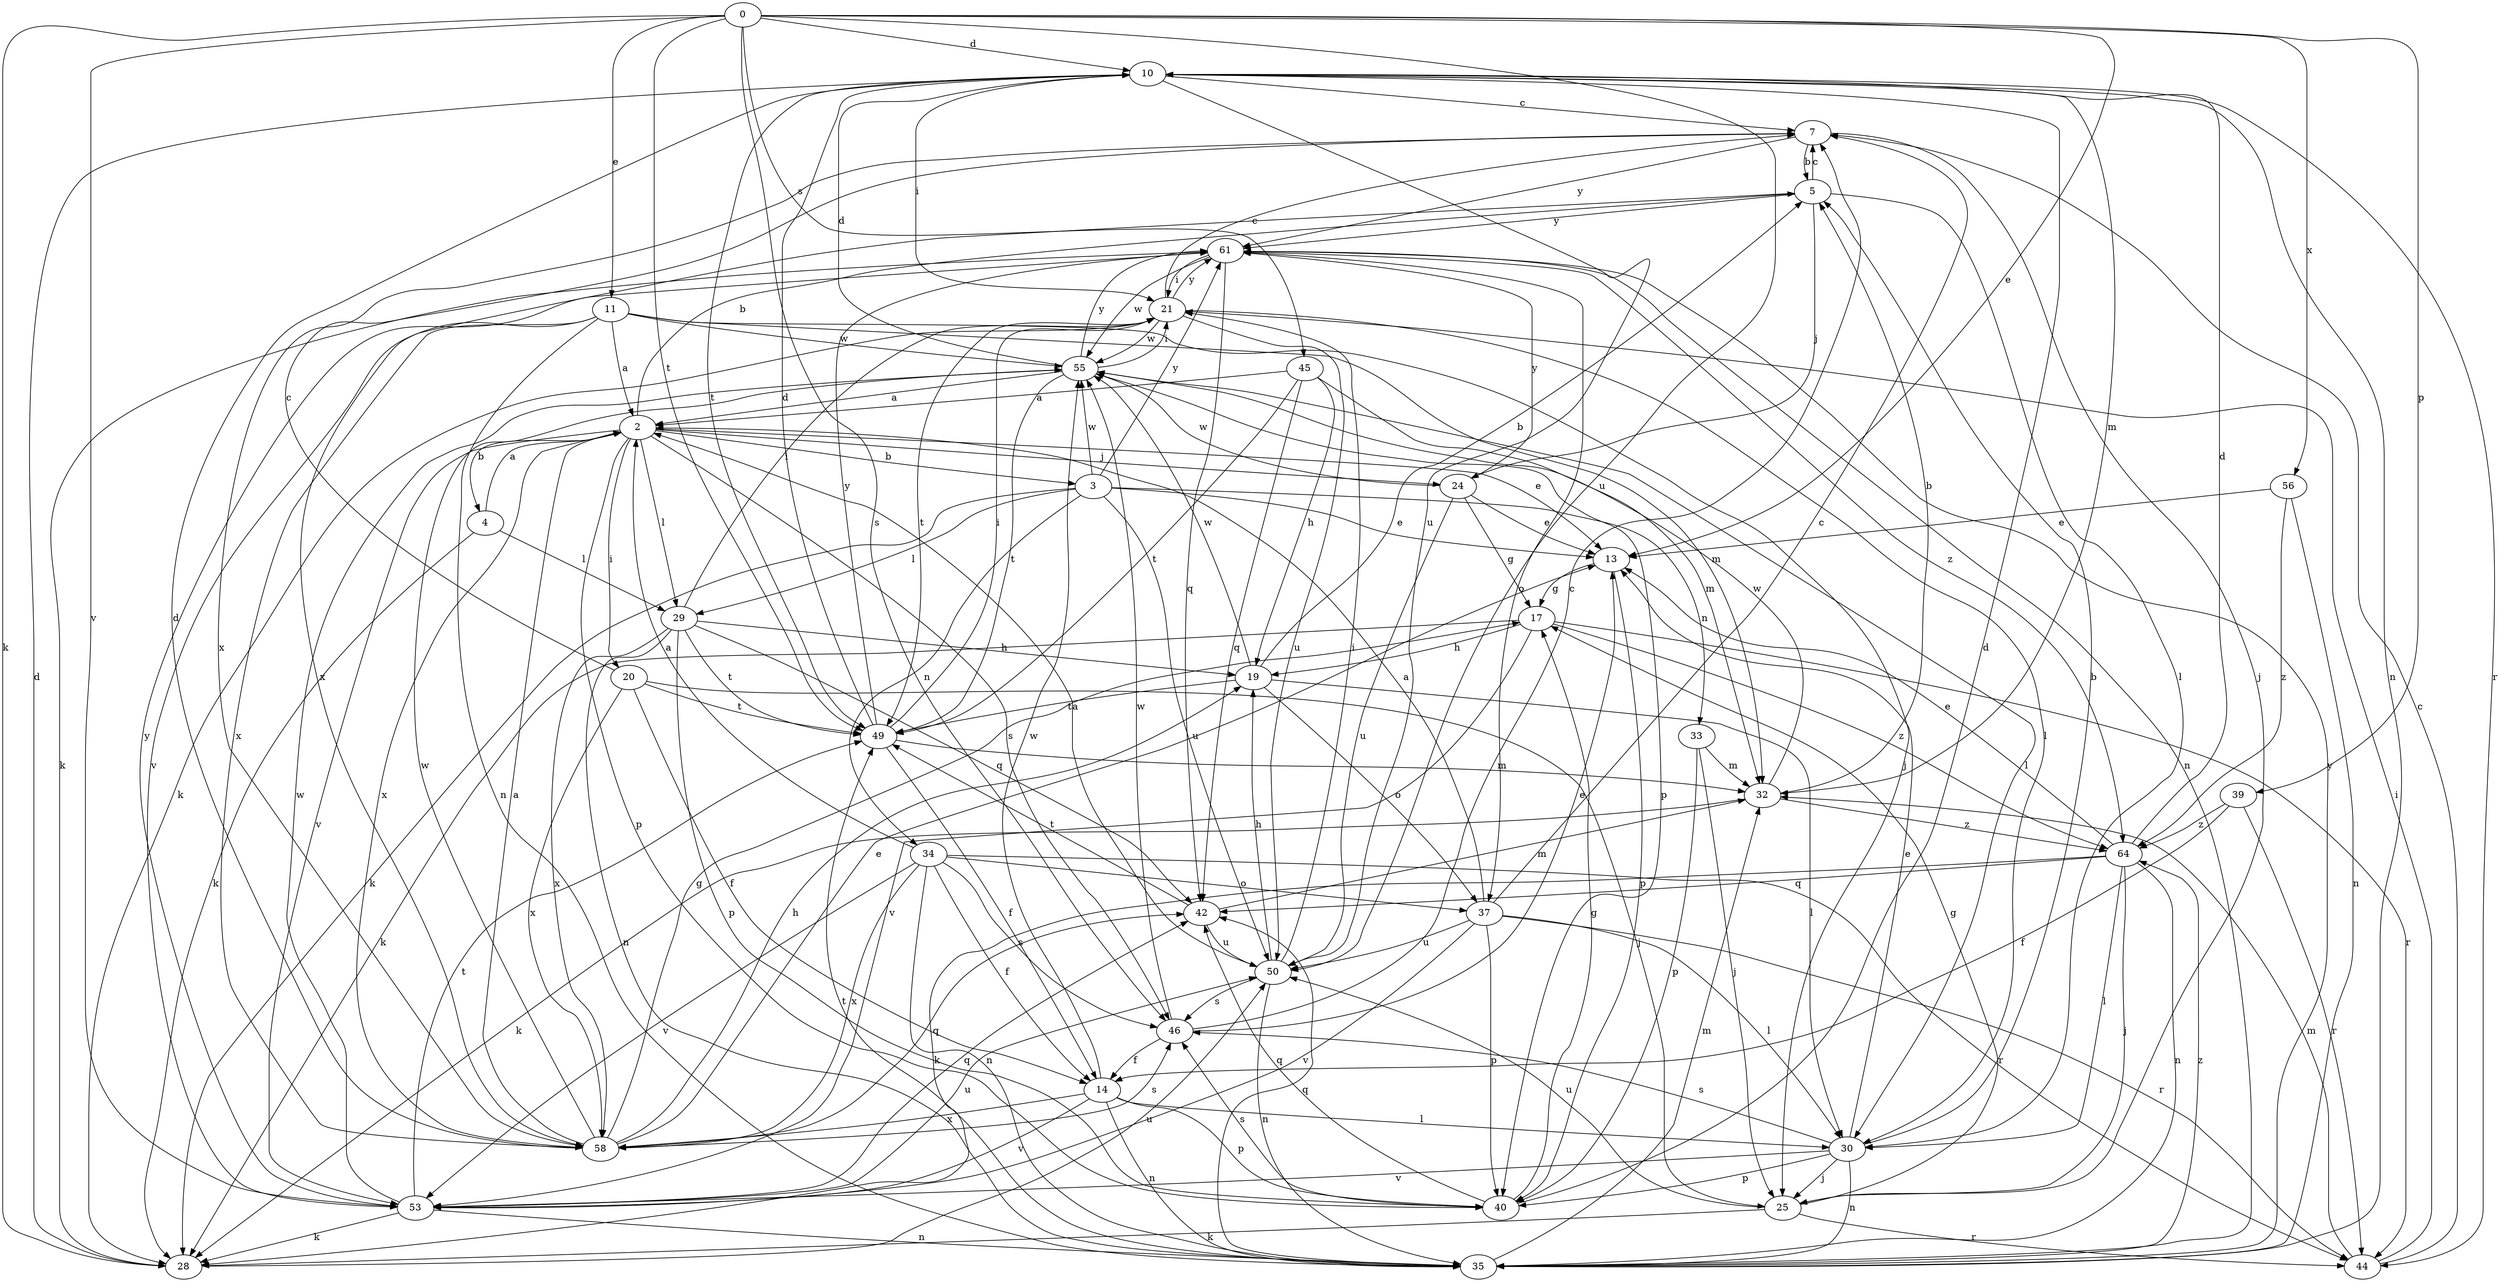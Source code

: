 strict digraph  {
0;
2;
3;
4;
5;
7;
10;
11;
13;
14;
17;
19;
20;
21;
24;
25;
28;
29;
30;
32;
33;
34;
35;
37;
39;
40;
42;
44;
45;
46;
49;
50;
53;
55;
56;
58;
61;
64;
0 -> 10  [label=d];
0 -> 11  [label=e];
0 -> 13  [label=e];
0 -> 28  [label=k];
0 -> 39  [label=p];
0 -> 45  [label=s];
0 -> 46  [label=s];
0 -> 49  [label=t];
0 -> 50  [label=u];
0 -> 53  [label=v];
0 -> 56  [label=x];
2 -> 3  [label=b];
2 -> 4  [label=b];
2 -> 5  [label=b];
2 -> 13  [label=e];
2 -> 20  [label=i];
2 -> 24  [label=j];
2 -> 29  [label=l];
2 -> 40  [label=p];
2 -> 46  [label=s];
2 -> 53  [label=v];
2 -> 58  [label=x];
3 -> 13  [label=e];
3 -> 28  [label=k];
3 -> 29  [label=l];
3 -> 33  [label=n];
3 -> 34  [label=n];
3 -> 50  [label=u];
3 -> 55  [label=w];
3 -> 61  [label=y];
4 -> 2  [label=a];
4 -> 28  [label=k];
4 -> 29  [label=l];
5 -> 7  [label=c];
5 -> 24  [label=j];
5 -> 30  [label=l];
5 -> 58  [label=x];
5 -> 61  [label=y];
7 -> 5  [label=b];
7 -> 25  [label=j];
7 -> 58  [label=x];
7 -> 61  [label=y];
10 -> 7  [label=c];
10 -> 21  [label=i];
10 -> 32  [label=m];
10 -> 35  [label=n];
10 -> 44  [label=r];
10 -> 49  [label=t];
10 -> 50  [label=u];
11 -> 2  [label=a];
11 -> 25  [label=j];
11 -> 32  [label=m];
11 -> 35  [label=n];
11 -> 53  [label=v];
11 -> 55  [label=w];
11 -> 58  [label=x];
13 -> 17  [label=g];
13 -> 40  [label=p];
14 -> 30  [label=l];
14 -> 35  [label=n];
14 -> 40  [label=p];
14 -> 53  [label=v];
14 -> 55  [label=w];
14 -> 58  [label=x];
17 -> 19  [label=h];
17 -> 28  [label=k];
17 -> 44  [label=r];
17 -> 53  [label=v];
17 -> 64  [label=z];
19 -> 5  [label=b];
19 -> 30  [label=l];
19 -> 37  [label=o];
19 -> 49  [label=t];
19 -> 55  [label=w];
20 -> 7  [label=c];
20 -> 14  [label=f];
20 -> 25  [label=j];
20 -> 49  [label=t];
20 -> 58  [label=x];
21 -> 7  [label=c];
21 -> 28  [label=k];
21 -> 30  [label=l];
21 -> 49  [label=t];
21 -> 50  [label=u];
21 -> 55  [label=w];
21 -> 61  [label=y];
24 -> 13  [label=e];
24 -> 17  [label=g];
24 -> 50  [label=u];
24 -> 55  [label=w];
24 -> 61  [label=y];
25 -> 17  [label=g];
25 -> 28  [label=k];
25 -> 44  [label=r];
25 -> 50  [label=u];
28 -> 10  [label=d];
28 -> 50  [label=u];
29 -> 19  [label=h];
29 -> 21  [label=i];
29 -> 35  [label=n];
29 -> 40  [label=p];
29 -> 42  [label=q];
29 -> 49  [label=t];
29 -> 58  [label=x];
30 -> 5  [label=b];
30 -> 13  [label=e];
30 -> 25  [label=j];
30 -> 35  [label=n];
30 -> 40  [label=p];
30 -> 46  [label=s];
30 -> 53  [label=v];
32 -> 5  [label=b];
32 -> 28  [label=k];
32 -> 55  [label=w];
32 -> 64  [label=z];
33 -> 25  [label=j];
33 -> 32  [label=m];
33 -> 40  [label=p];
34 -> 2  [label=a];
34 -> 14  [label=f];
34 -> 35  [label=n];
34 -> 37  [label=o];
34 -> 44  [label=r];
34 -> 46  [label=s];
34 -> 53  [label=v];
34 -> 58  [label=x];
35 -> 32  [label=m];
35 -> 42  [label=q];
35 -> 49  [label=t];
35 -> 61  [label=y];
35 -> 64  [label=z];
37 -> 2  [label=a];
37 -> 7  [label=c];
37 -> 30  [label=l];
37 -> 40  [label=p];
37 -> 44  [label=r];
37 -> 50  [label=u];
37 -> 53  [label=v];
39 -> 14  [label=f];
39 -> 44  [label=r];
39 -> 64  [label=z];
40 -> 10  [label=d];
40 -> 17  [label=g];
40 -> 42  [label=q];
40 -> 46  [label=s];
42 -> 32  [label=m];
42 -> 49  [label=t];
42 -> 50  [label=u];
44 -> 7  [label=c];
44 -> 21  [label=i];
44 -> 32  [label=m];
45 -> 2  [label=a];
45 -> 19  [label=h];
45 -> 32  [label=m];
45 -> 42  [label=q];
45 -> 49  [label=t];
46 -> 7  [label=c];
46 -> 13  [label=e];
46 -> 14  [label=f];
46 -> 55  [label=w];
49 -> 10  [label=d];
49 -> 14  [label=f];
49 -> 21  [label=i];
49 -> 32  [label=m];
49 -> 61  [label=y];
50 -> 2  [label=a];
50 -> 19  [label=h];
50 -> 21  [label=i];
50 -> 35  [label=n];
50 -> 46  [label=s];
53 -> 28  [label=k];
53 -> 35  [label=n];
53 -> 42  [label=q];
53 -> 49  [label=t];
53 -> 50  [label=u];
53 -> 55  [label=w];
53 -> 61  [label=y];
55 -> 2  [label=a];
55 -> 10  [label=d];
55 -> 21  [label=i];
55 -> 30  [label=l];
55 -> 40  [label=p];
55 -> 49  [label=t];
55 -> 61  [label=y];
56 -> 13  [label=e];
56 -> 35  [label=n];
56 -> 64  [label=z];
58 -> 2  [label=a];
58 -> 10  [label=d];
58 -> 13  [label=e];
58 -> 17  [label=g];
58 -> 19  [label=h];
58 -> 42  [label=q];
58 -> 46  [label=s];
58 -> 55  [label=w];
61 -> 21  [label=i];
61 -> 28  [label=k];
61 -> 35  [label=n];
61 -> 37  [label=o];
61 -> 42  [label=q];
61 -> 55  [label=w];
61 -> 64  [label=z];
64 -> 10  [label=d];
64 -> 13  [label=e];
64 -> 25  [label=j];
64 -> 28  [label=k];
64 -> 30  [label=l];
64 -> 35  [label=n];
64 -> 42  [label=q];
}
